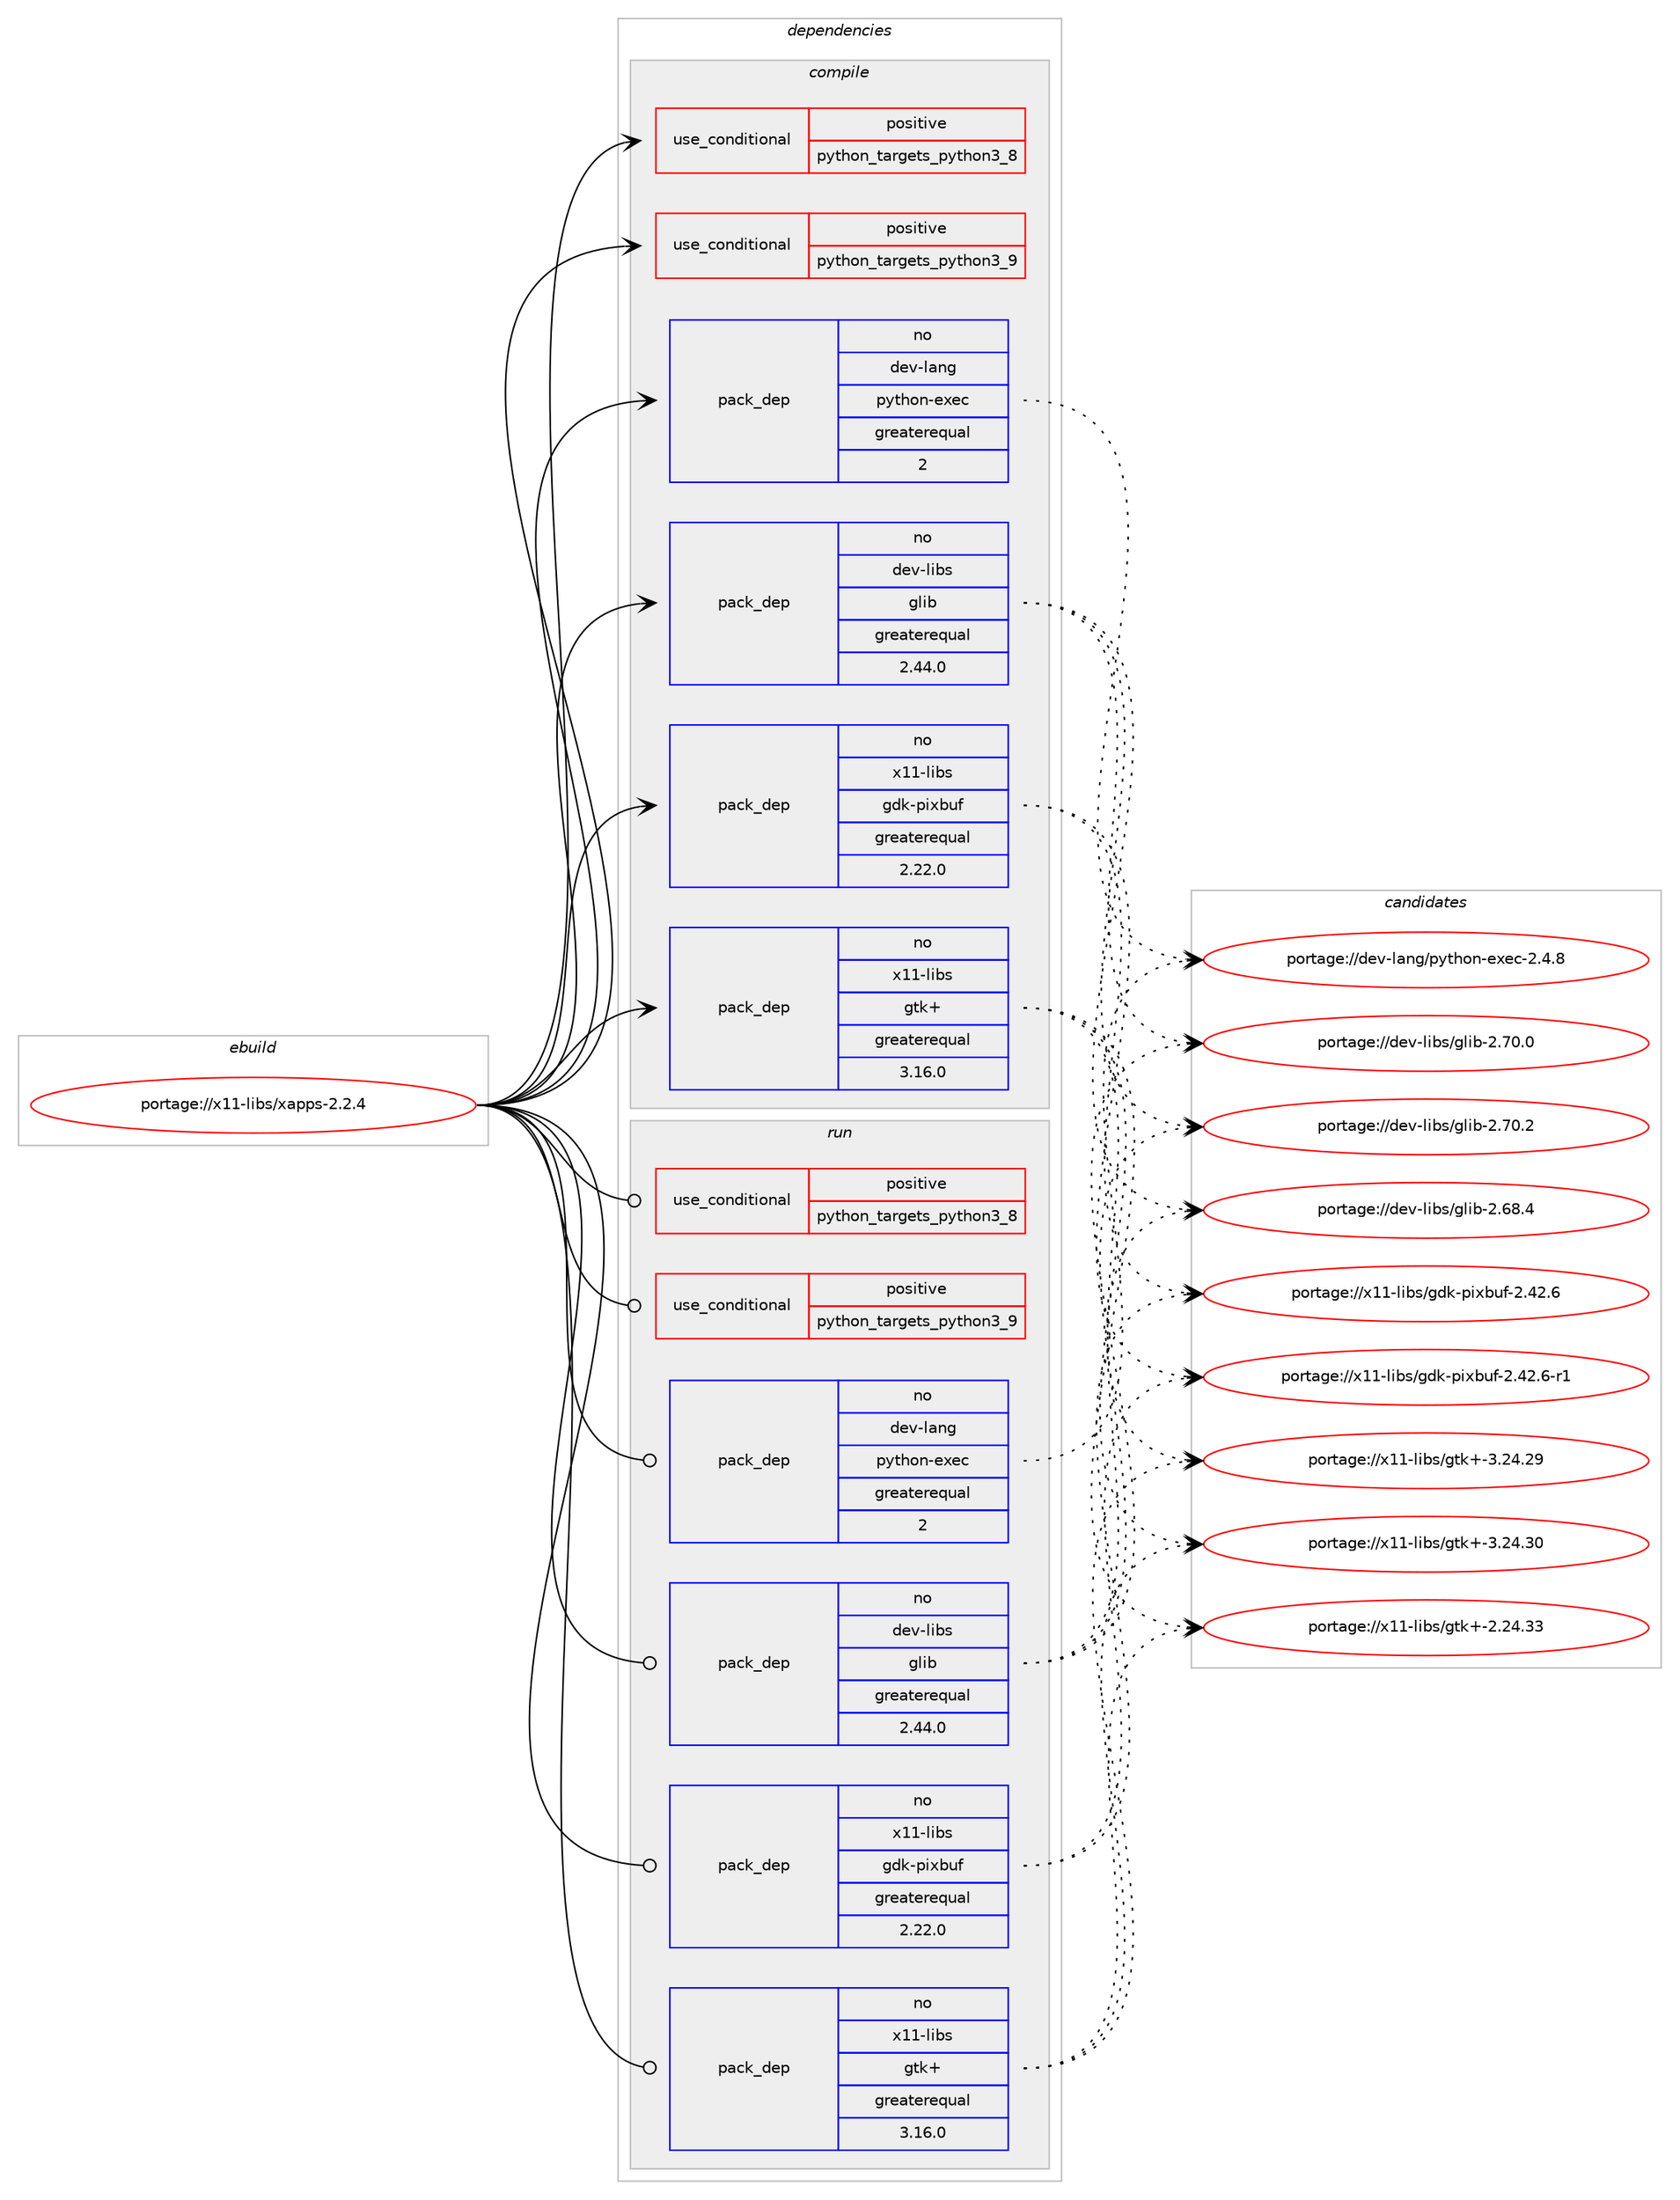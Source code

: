 digraph prolog {

# *************
# Graph options
# *************

newrank=true;
concentrate=true;
compound=true;
graph [rankdir=LR,fontname=Helvetica,fontsize=10,ranksep=1.5];#, ranksep=2.5, nodesep=0.2];
edge  [arrowhead=vee];
node  [fontname=Helvetica,fontsize=10];

# **********
# The ebuild
# **********

subgraph cluster_leftcol {
color=gray;
rank=same;
label=<<i>ebuild</i>>;
id [label="portage://x11-libs/xapps-2.2.4", color=red, width=4, href="../x11-libs/xapps-2.2.4.svg"];
}

# ****************
# The dependencies
# ****************

subgraph cluster_midcol {
color=gray;
label=<<i>dependencies</i>>;
subgraph cluster_compile {
fillcolor="#eeeeee";
style=filled;
label=<<i>compile</i>>;
subgraph cond172 {
dependency2300 [label=<<TABLE BORDER="0" CELLBORDER="1" CELLSPACING="0" CELLPADDING="4"><TR><TD ROWSPAN="3" CELLPADDING="10">use_conditional</TD></TR><TR><TD>positive</TD></TR><TR><TD>python_targets_python3_8</TD></TR></TABLE>>, shape=none, color=red];
# *** BEGIN UNKNOWN DEPENDENCY TYPE (TODO) ***
# dependency2300 -> package_dependency(portage://x11-libs/xapps-2.2.4,install,no,dev-lang,python,none,[,,],[slot(3.8)],[])
# *** END UNKNOWN DEPENDENCY TYPE (TODO) ***

}
id:e -> dependency2300:w [weight=20,style="solid",arrowhead="vee"];
subgraph cond173 {
dependency2301 [label=<<TABLE BORDER="0" CELLBORDER="1" CELLSPACING="0" CELLPADDING="4"><TR><TD ROWSPAN="3" CELLPADDING="10">use_conditional</TD></TR><TR><TD>positive</TD></TR><TR><TD>python_targets_python3_9</TD></TR></TABLE>>, shape=none, color=red];
# *** BEGIN UNKNOWN DEPENDENCY TYPE (TODO) ***
# dependency2301 -> package_dependency(portage://x11-libs/xapps-2.2.4,install,no,dev-lang,python,none,[,,],[slot(3.9)],[])
# *** END UNKNOWN DEPENDENCY TYPE (TODO) ***

}
id:e -> dependency2301:w [weight=20,style="solid",arrowhead="vee"];
subgraph pack2121 {
dependency2302 [label=<<TABLE BORDER="0" CELLBORDER="1" CELLSPACING="0" CELLPADDING="4" WIDTH="220"><TR><TD ROWSPAN="6" CELLPADDING="30">pack_dep</TD></TR><TR><TD WIDTH="110">no</TD></TR><TR><TD>dev-lang</TD></TR><TR><TD>python-exec</TD></TR><TR><TD>greaterequal</TD></TR><TR><TD>2</TD></TR></TABLE>>, shape=none, color=blue];
}
id:e -> dependency2302:w [weight=20,style="solid",arrowhead="vee"];
subgraph pack2122 {
dependency2303 [label=<<TABLE BORDER="0" CELLBORDER="1" CELLSPACING="0" CELLPADDING="4" WIDTH="220"><TR><TD ROWSPAN="6" CELLPADDING="30">pack_dep</TD></TR><TR><TD WIDTH="110">no</TD></TR><TR><TD>dev-libs</TD></TR><TR><TD>glib</TD></TR><TR><TD>greaterequal</TD></TR><TR><TD>2.44.0</TD></TR></TABLE>>, shape=none, color=blue];
}
id:e -> dependency2303:w [weight=20,style="solid",arrowhead="vee"];
# *** BEGIN UNKNOWN DEPENDENCY TYPE (TODO) ***
# id -> package_dependency(portage://x11-libs/xapps-2.2.4,install,no,dev-libs,gobject-introspection,none,[,,],[slot(0),equal],[])
# *** END UNKNOWN DEPENDENCY TYPE (TODO) ***

# *** BEGIN UNKNOWN DEPENDENCY TYPE (TODO) ***
# id -> package_dependency(portage://x11-libs/xapps-2.2.4,install,no,dev-libs,libdbusmenu,none,[,,],[],[use(enable(gtk3),none)])
# *** END UNKNOWN DEPENDENCY TYPE (TODO) ***

# *** BEGIN UNKNOWN DEPENDENCY TYPE (TODO) ***
# id -> package_dependency(portage://x11-libs/xapps-2.2.4,install,no,gnome-base,libgnomekbd,none,[,,],[],[])
# *** END UNKNOWN DEPENDENCY TYPE (TODO) ***

# *** BEGIN UNKNOWN DEPENDENCY TYPE (TODO) ***
# id -> package_dependency(portage://x11-libs/xapps-2.2.4,install,no,x11-libs,cairo,none,[,,],[],[])
# *** END UNKNOWN DEPENDENCY TYPE (TODO) ***

subgraph pack2123 {
dependency2304 [label=<<TABLE BORDER="0" CELLBORDER="1" CELLSPACING="0" CELLPADDING="4" WIDTH="220"><TR><TD ROWSPAN="6" CELLPADDING="30">pack_dep</TD></TR><TR><TD WIDTH="110">no</TD></TR><TR><TD>x11-libs</TD></TR><TR><TD>gdk-pixbuf</TD></TR><TR><TD>greaterequal</TD></TR><TR><TD>2.22.0</TD></TR></TABLE>>, shape=none, color=blue];
}
id:e -> dependency2304:w [weight=20,style="solid",arrowhead="vee"];
subgraph pack2124 {
dependency2305 [label=<<TABLE BORDER="0" CELLBORDER="1" CELLSPACING="0" CELLPADDING="4" WIDTH="220"><TR><TD ROWSPAN="6" CELLPADDING="30">pack_dep</TD></TR><TR><TD WIDTH="110">no</TD></TR><TR><TD>x11-libs</TD></TR><TR><TD>gtk+</TD></TR><TR><TD>greaterequal</TD></TR><TR><TD>3.16.0</TD></TR></TABLE>>, shape=none, color=blue];
}
id:e -> dependency2305:w [weight=20,style="solid",arrowhead="vee"];
# *** BEGIN UNKNOWN DEPENDENCY TYPE (TODO) ***
# id -> package_dependency(portage://x11-libs/xapps-2.2.4,install,no,x11-libs,libxkbfile,none,[,,],[],[])
# *** END UNKNOWN DEPENDENCY TYPE (TODO) ***

}
subgraph cluster_compileandrun {
fillcolor="#eeeeee";
style=filled;
label=<<i>compile and run</i>>;
}
subgraph cluster_run {
fillcolor="#eeeeee";
style=filled;
label=<<i>run</i>>;
subgraph cond174 {
dependency2306 [label=<<TABLE BORDER="0" CELLBORDER="1" CELLSPACING="0" CELLPADDING="4"><TR><TD ROWSPAN="3" CELLPADDING="10">use_conditional</TD></TR><TR><TD>positive</TD></TR><TR><TD>python_targets_python3_8</TD></TR></TABLE>>, shape=none, color=red];
# *** BEGIN UNKNOWN DEPENDENCY TYPE (TODO) ***
# dependency2306 -> package_dependency(portage://x11-libs/xapps-2.2.4,run,no,dev-lang,python,none,[,,],[slot(3.8)],[])
# *** END UNKNOWN DEPENDENCY TYPE (TODO) ***

}
id:e -> dependency2306:w [weight=20,style="solid",arrowhead="odot"];
subgraph cond175 {
dependency2307 [label=<<TABLE BORDER="0" CELLBORDER="1" CELLSPACING="0" CELLPADDING="4"><TR><TD ROWSPAN="3" CELLPADDING="10">use_conditional</TD></TR><TR><TD>positive</TD></TR><TR><TD>python_targets_python3_9</TD></TR></TABLE>>, shape=none, color=red];
# *** BEGIN UNKNOWN DEPENDENCY TYPE (TODO) ***
# dependency2307 -> package_dependency(portage://x11-libs/xapps-2.2.4,run,no,dev-lang,python,none,[,,],[slot(3.9)],[])
# *** END UNKNOWN DEPENDENCY TYPE (TODO) ***

}
id:e -> dependency2307:w [weight=20,style="solid",arrowhead="odot"];
subgraph pack2125 {
dependency2308 [label=<<TABLE BORDER="0" CELLBORDER="1" CELLSPACING="0" CELLPADDING="4" WIDTH="220"><TR><TD ROWSPAN="6" CELLPADDING="30">pack_dep</TD></TR><TR><TD WIDTH="110">no</TD></TR><TR><TD>dev-lang</TD></TR><TR><TD>python-exec</TD></TR><TR><TD>greaterequal</TD></TR><TR><TD>2</TD></TR></TABLE>>, shape=none, color=blue];
}
id:e -> dependency2308:w [weight=20,style="solid",arrowhead="odot"];
subgraph pack2126 {
dependency2309 [label=<<TABLE BORDER="0" CELLBORDER="1" CELLSPACING="0" CELLPADDING="4" WIDTH="220"><TR><TD ROWSPAN="6" CELLPADDING="30">pack_dep</TD></TR><TR><TD WIDTH="110">no</TD></TR><TR><TD>dev-libs</TD></TR><TR><TD>glib</TD></TR><TR><TD>greaterequal</TD></TR><TR><TD>2.44.0</TD></TR></TABLE>>, shape=none, color=blue];
}
id:e -> dependency2309:w [weight=20,style="solid",arrowhead="odot"];
# *** BEGIN UNKNOWN DEPENDENCY TYPE (TODO) ***
# id -> package_dependency(portage://x11-libs/xapps-2.2.4,run,no,dev-libs,gobject-introspection,none,[,,],[slot(0),equal],[])
# *** END UNKNOWN DEPENDENCY TYPE (TODO) ***

# *** BEGIN UNKNOWN DEPENDENCY TYPE (TODO) ***
# id -> package_dependency(portage://x11-libs/xapps-2.2.4,run,no,dev-libs,libdbusmenu,none,[,,],[],[use(enable(gtk3),none)])
# *** END UNKNOWN DEPENDENCY TYPE (TODO) ***

# *** BEGIN UNKNOWN DEPENDENCY TYPE (TODO) ***
# id -> package_dependency(portage://x11-libs/xapps-2.2.4,run,no,gnome-base,libgnomekbd,none,[,,],[],[])
# *** END UNKNOWN DEPENDENCY TYPE (TODO) ***

# *** BEGIN UNKNOWN DEPENDENCY TYPE (TODO) ***
# id -> package_dependency(portage://x11-libs/xapps-2.2.4,run,no,x11-libs,cairo,none,[,,],[],[])
# *** END UNKNOWN DEPENDENCY TYPE (TODO) ***

subgraph pack2127 {
dependency2310 [label=<<TABLE BORDER="0" CELLBORDER="1" CELLSPACING="0" CELLPADDING="4" WIDTH="220"><TR><TD ROWSPAN="6" CELLPADDING="30">pack_dep</TD></TR><TR><TD WIDTH="110">no</TD></TR><TR><TD>x11-libs</TD></TR><TR><TD>gdk-pixbuf</TD></TR><TR><TD>greaterequal</TD></TR><TR><TD>2.22.0</TD></TR></TABLE>>, shape=none, color=blue];
}
id:e -> dependency2310:w [weight=20,style="solid",arrowhead="odot"];
subgraph pack2128 {
dependency2311 [label=<<TABLE BORDER="0" CELLBORDER="1" CELLSPACING="0" CELLPADDING="4" WIDTH="220"><TR><TD ROWSPAN="6" CELLPADDING="30">pack_dep</TD></TR><TR><TD WIDTH="110">no</TD></TR><TR><TD>x11-libs</TD></TR><TR><TD>gtk+</TD></TR><TR><TD>greaterequal</TD></TR><TR><TD>3.16.0</TD></TR></TABLE>>, shape=none, color=blue];
}
id:e -> dependency2311:w [weight=20,style="solid",arrowhead="odot"];
# *** BEGIN UNKNOWN DEPENDENCY TYPE (TODO) ***
# id -> package_dependency(portage://x11-libs/xapps-2.2.4,run,no,x11-libs,libxkbfile,none,[,,],[],[])
# *** END UNKNOWN DEPENDENCY TYPE (TODO) ***

}
}

# **************
# The candidates
# **************

subgraph cluster_choices {
rank=same;
color=gray;
label=<<i>candidates</i>>;

subgraph choice2121 {
color=black;
nodesep=1;
choice1001011184510897110103471121211161041111104510112010199455046524656 [label="portage://dev-lang/python-exec-2.4.8", color=red, width=4,href="../dev-lang/python-exec-2.4.8.svg"];
dependency2302:e -> choice1001011184510897110103471121211161041111104510112010199455046524656:w [style=dotted,weight="100"];
}
subgraph choice2122 {
color=black;
nodesep=1;
choice1001011184510810598115471031081059845504654564652 [label="portage://dev-libs/glib-2.68.4", color=red, width=4,href="../dev-libs/glib-2.68.4.svg"];
choice1001011184510810598115471031081059845504655484648 [label="portage://dev-libs/glib-2.70.0", color=red, width=4,href="../dev-libs/glib-2.70.0.svg"];
choice1001011184510810598115471031081059845504655484650 [label="portage://dev-libs/glib-2.70.2", color=red, width=4,href="../dev-libs/glib-2.70.2.svg"];
dependency2303:e -> choice1001011184510810598115471031081059845504654564652:w [style=dotted,weight="100"];
dependency2303:e -> choice1001011184510810598115471031081059845504655484648:w [style=dotted,weight="100"];
dependency2303:e -> choice1001011184510810598115471031081059845504655484650:w [style=dotted,weight="100"];
}
subgraph choice2123 {
color=black;
nodesep=1;
choice1204949451081059811547103100107451121051209811710245504652504654 [label="portage://x11-libs/gdk-pixbuf-2.42.6", color=red, width=4,href="../x11-libs/gdk-pixbuf-2.42.6.svg"];
choice12049494510810598115471031001074511210512098117102455046525046544511449 [label="portage://x11-libs/gdk-pixbuf-2.42.6-r1", color=red, width=4,href="../x11-libs/gdk-pixbuf-2.42.6-r1.svg"];
dependency2304:e -> choice1204949451081059811547103100107451121051209811710245504652504654:w [style=dotted,weight="100"];
dependency2304:e -> choice12049494510810598115471031001074511210512098117102455046525046544511449:w [style=dotted,weight="100"];
}
subgraph choice2124 {
color=black;
nodesep=1;
choice1204949451081059811547103116107434550465052465151 [label="portage://x11-libs/gtk+-2.24.33", color=red, width=4,href="../x11-libs/gtk+-2.24.33.svg"];
choice1204949451081059811547103116107434551465052465057 [label="portage://x11-libs/gtk+-3.24.29", color=red, width=4,href="../x11-libs/gtk+-3.24.29.svg"];
choice1204949451081059811547103116107434551465052465148 [label="portage://x11-libs/gtk+-3.24.30", color=red, width=4,href="../x11-libs/gtk+-3.24.30.svg"];
dependency2305:e -> choice1204949451081059811547103116107434550465052465151:w [style=dotted,weight="100"];
dependency2305:e -> choice1204949451081059811547103116107434551465052465057:w [style=dotted,weight="100"];
dependency2305:e -> choice1204949451081059811547103116107434551465052465148:w [style=dotted,weight="100"];
}
subgraph choice2125 {
color=black;
nodesep=1;
choice1001011184510897110103471121211161041111104510112010199455046524656 [label="portage://dev-lang/python-exec-2.4.8", color=red, width=4,href="../dev-lang/python-exec-2.4.8.svg"];
dependency2308:e -> choice1001011184510897110103471121211161041111104510112010199455046524656:w [style=dotted,weight="100"];
}
subgraph choice2126 {
color=black;
nodesep=1;
choice1001011184510810598115471031081059845504654564652 [label="portage://dev-libs/glib-2.68.4", color=red, width=4,href="../dev-libs/glib-2.68.4.svg"];
choice1001011184510810598115471031081059845504655484648 [label="portage://dev-libs/glib-2.70.0", color=red, width=4,href="../dev-libs/glib-2.70.0.svg"];
choice1001011184510810598115471031081059845504655484650 [label="portage://dev-libs/glib-2.70.2", color=red, width=4,href="../dev-libs/glib-2.70.2.svg"];
dependency2309:e -> choice1001011184510810598115471031081059845504654564652:w [style=dotted,weight="100"];
dependency2309:e -> choice1001011184510810598115471031081059845504655484648:w [style=dotted,weight="100"];
dependency2309:e -> choice1001011184510810598115471031081059845504655484650:w [style=dotted,weight="100"];
}
subgraph choice2127 {
color=black;
nodesep=1;
choice1204949451081059811547103100107451121051209811710245504652504654 [label="portage://x11-libs/gdk-pixbuf-2.42.6", color=red, width=4,href="../x11-libs/gdk-pixbuf-2.42.6.svg"];
choice12049494510810598115471031001074511210512098117102455046525046544511449 [label="portage://x11-libs/gdk-pixbuf-2.42.6-r1", color=red, width=4,href="../x11-libs/gdk-pixbuf-2.42.6-r1.svg"];
dependency2310:e -> choice1204949451081059811547103100107451121051209811710245504652504654:w [style=dotted,weight="100"];
dependency2310:e -> choice12049494510810598115471031001074511210512098117102455046525046544511449:w [style=dotted,weight="100"];
}
subgraph choice2128 {
color=black;
nodesep=1;
choice1204949451081059811547103116107434550465052465151 [label="portage://x11-libs/gtk+-2.24.33", color=red, width=4,href="../x11-libs/gtk+-2.24.33.svg"];
choice1204949451081059811547103116107434551465052465057 [label="portage://x11-libs/gtk+-3.24.29", color=red, width=4,href="../x11-libs/gtk+-3.24.29.svg"];
choice1204949451081059811547103116107434551465052465148 [label="portage://x11-libs/gtk+-3.24.30", color=red, width=4,href="../x11-libs/gtk+-3.24.30.svg"];
dependency2311:e -> choice1204949451081059811547103116107434550465052465151:w [style=dotted,weight="100"];
dependency2311:e -> choice1204949451081059811547103116107434551465052465057:w [style=dotted,weight="100"];
dependency2311:e -> choice1204949451081059811547103116107434551465052465148:w [style=dotted,weight="100"];
}
}

}
